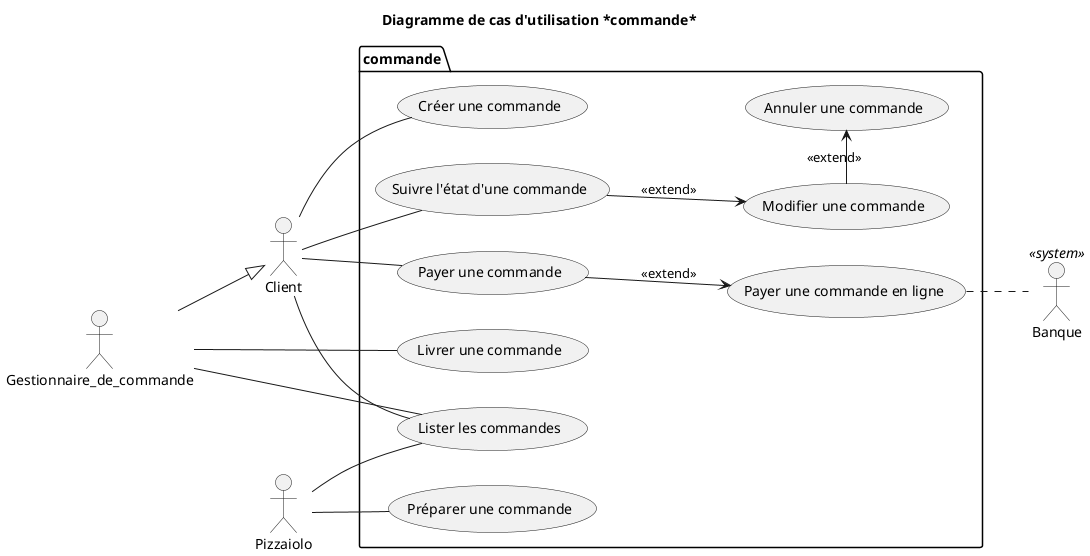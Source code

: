 @startuml 03_commande
title Diagramme de cas d'utilisation *commande*

actor Gestionnaire_de_commande as GESTCMD
actor Client as CUSTOMER
' actor Gestionnaire_de_stock as GESTSTOCK
actor Pizzaiolo as PZLO
' actor Responsable as BOSS
actor Banque <<system>> as BANK

package commande{
    left to right direction
    (Créer une commande) as CREATE_CMD
    (Préparer une commande) as MAKE_CMD
    (Livrer une commande) as DELIVER_CMD
    (Modifier une commande) as MODIFY_CMD
    (Suivre l'état d'une commande) as FOLLOW_CMD
    (Payer une commande) as PAY_CMD
    (Payer une commande en ligne) as PAY_ONLINE_CMD
    (Annuler une commande) as CANCEL_CMD
    (Lister les commandes) AS LIST_CMD
}

CUSTOMER -- CREATE_CMD
PZLO -- MAKE_CMD
GESTCMD -- DELIVER_CMD
GESTCMD -- LIST_CMD
PZLO -- LIST_CMD
CUSTOMER -- LIST_CMD
CUSTOMER -- FOLLOW_CMD
FOLLOW_CMD --> MODIFY_CMD: <<extend>>
MODIFY_CMD -> CANCEL_CMD: <<extend>>
CUSTOMER -- PAY_CMD
PAY_CMD --> PAY_ONLINE_CMD: <<extend>>
PAY_ONLINE_CMD .. BANK
GESTCMD --|> CUSTOMER


@enduml